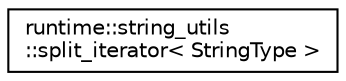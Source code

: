 digraph "Graphical Class Hierarchy"
{
 // LATEX_PDF_SIZE
  edge [fontname="Helvetica",fontsize="10",labelfontname="Helvetica",labelfontsize="10"];
  node [fontname="Helvetica",fontsize="10",shape=record];
  rankdir="LR";
  Node0 [label="runtime::string_utils\l::split_iterator\< StringType \>",height=0.2,width=0.4,color="black", fillcolor="white", style="filled",URL="$classruntime_1_1string__utils_1_1split__iterator.html",tooltip=" "];
}
